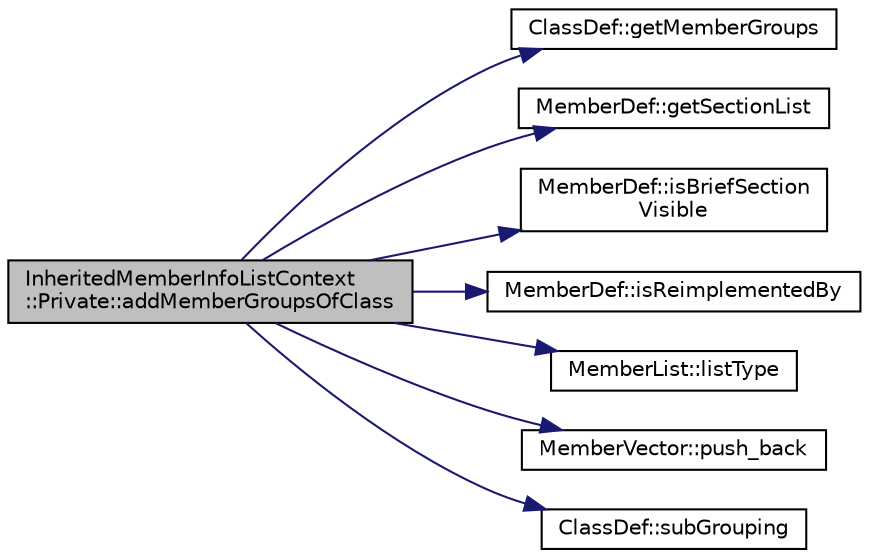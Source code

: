 digraph "InheritedMemberInfoListContext::Private::addMemberGroupsOfClass"
{
 // LATEX_PDF_SIZE
  edge [fontname="Helvetica",fontsize="10",labelfontname="Helvetica",labelfontsize="10"];
  node [fontname="Helvetica",fontsize="10",shape=record];
  rankdir="LR";
  Node1 [label="InheritedMemberInfoListContext\l::Private::addMemberGroupsOfClass",height=0.2,width=0.4,color="black", fillcolor="grey75", style="filled", fontcolor="black",tooltip=" "];
  Node1 -> Node2 [color="midnightblue",fontsize="10",style="solid",fontname="Helvetica"];
  Node2 [label="ClassDef::getMemberGroups",height=0.2,width=0.4,color="black", fillcolor="white", style="filled",URL="$classClassDef.html#add2c3b56273ce664bbaeb0ce1c8f420c",tooltip=" "];
  Node1 -> Node3 [color="midnightblue",fontsize="10",style="solid",fontname="Helvetica"];
  Node3 [label="MemberDef::getSectionList",height=0.2,width=0.4,color="black", fillcolor="white", style="filled",URL="$classMemberDef.html#ab001f5a231830270bac7da746201c02e",tooltip=" "];
  Node1 -> Node4 [color="midnightblue",fontsize="10",style="solid",fontname="Helvetica"];
  Node4 [label="MemberDef::isBriefSection\lVisible",height=0.2,width=0.4,color="black", fillcolor="white", style="filled",URL="$classMemberDef.html#ad1902fdf699e7983c0dfc20a0e8192da",tooltip=" "];
  Node1 -> Node5 [color="midnightblue",fontsize="10",style="solid",fontname="Helvetica"];
  Node5 [label="MemberDef::isReimplementedBy",height=0.2,width=0.4,color="black", fillcolor="white", style="filled",URL="$classMemberDef.html#a88908e0048f8220fea8ce3a116adc415",tooltip=" "];
  Node1 -> Node6 [color="midnightblue",fontsize="10",style="solid",fontname="Helvetica"];
  Node6 [label="MemberList::listType",height=0.2,width=0.4,color="black", fillcolor="white", style="filled",URL="$classMemberList.html#aa31a7d651481862036f72381f7e2a96d",tooltip=" "];
  Node1 -> Node7 [color="midnightblue",fontsize="10",style="solid",fontname="Helvetica"];
  Node7 [label="MemberVector::push_back",height=0.2,width=0.4,color="black", fillcolor="white", style="filled",URL="$classMemberVector.html#af76ec8b9f3fa62a3276c0c115526325a",tooltip=" "];
  Node1 -> Node8 [color="midnightblue",fontsize="10",style="solid",fontname="Helvetica"];
  Node8 [label="ClassDef::subGrouping",height=0.2,width=0.4,color="black", fillcolor="white", style="filled",URL="$classClassDef.html#a1e2ce9f8d0cb3b6f1ba0317ca8dbb714",tooltip=" "];
}
